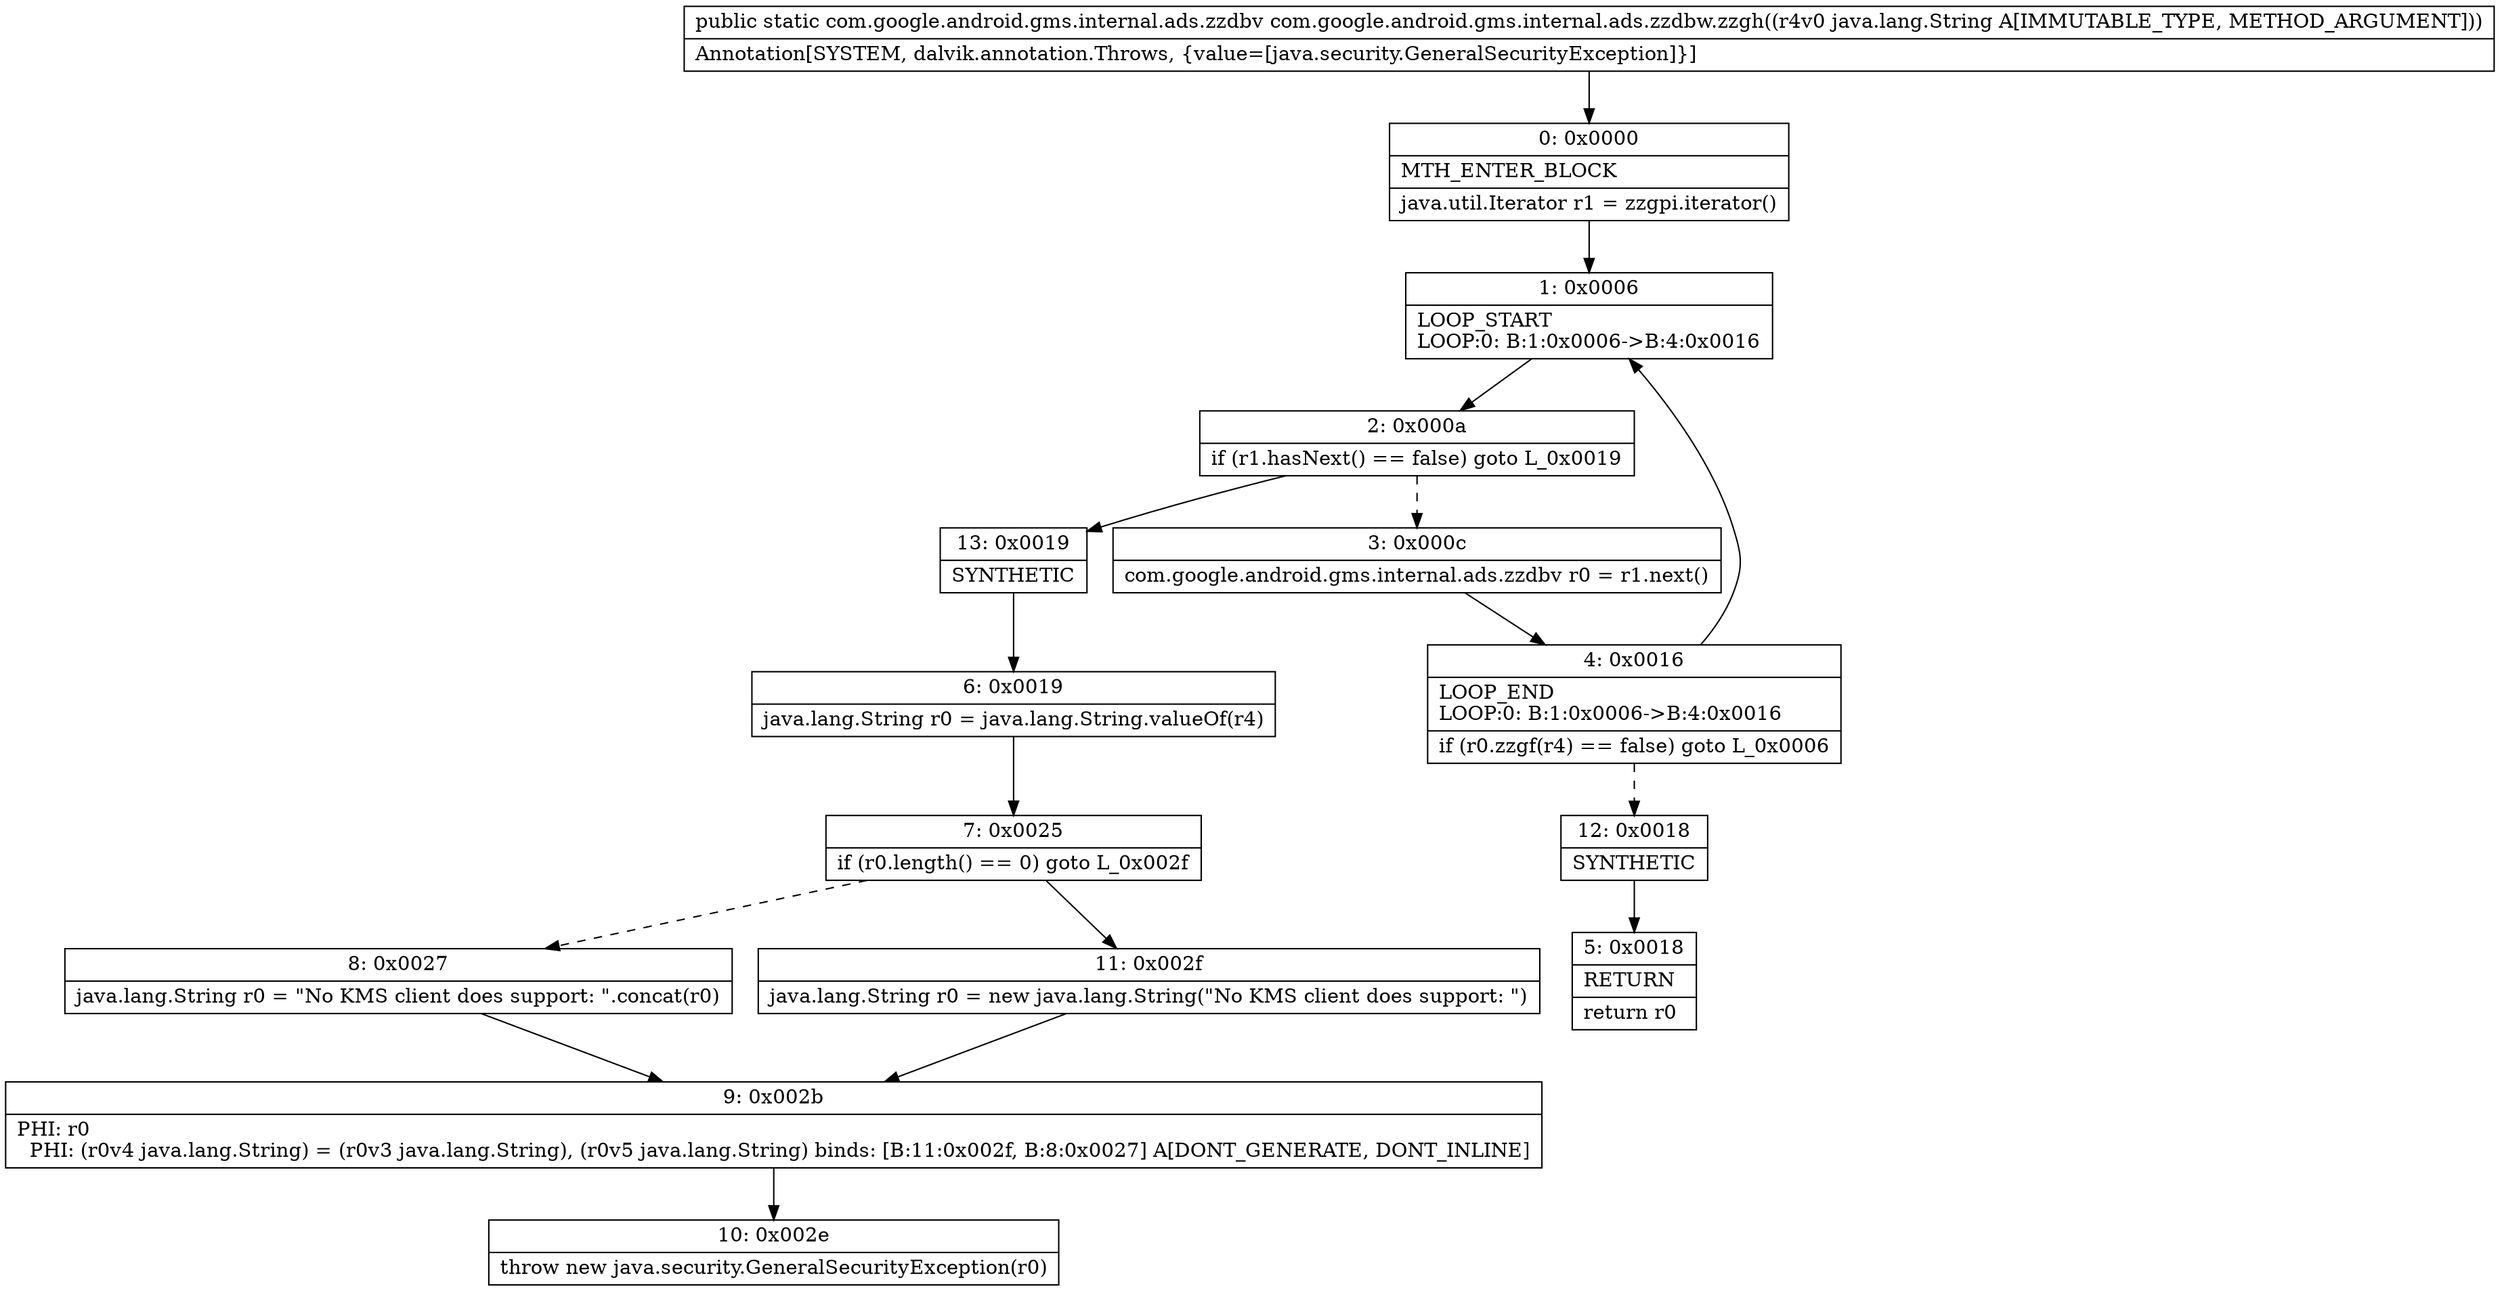 digraph "CFG forcom.google.android.gms.internal.ads.zzdbw.zzgh(Ljava\/lang\/String;)Lcom\/google\/android\/gms\/internal\/ads\/zzdbv;" {
Node_0 [shape=record,label="{0\:\ 0x0000|MTH_ENTER_BLOCK\l|java.util.Iterator r1 = zzgpi.iterator()\l}"];
Node_1 [shape=record,label="{1\:\ 0x0006|LOOP_START\lLOOP:0: B:1:0x0006\-\>B:4:0x0016\l}"];
Node_2 [shape=record,label="{2\:\ 0x000a|if (r1.hasNext() == false) goto L_0x0019\l}"];
Node_3 [shape=record,label="{3\:\ 0x000c|com.google.android.gms.internal.ads.zzdbv r0 = r1.next()\l}"];
Node_4 [shape=record,label="{4\:\ 0x0016|LOOP_END\lLOOP:0: B:1:0x0006\-\>B:4:0x0016\l|if (r0.zzgf(r4) == false) goto L_0x0006\l}"];
Node_5 [shape=record,label="{5\:\ 0x0018|RETURN\l|return r0\l}"];
Node_6 [shape=record,label="{6\:\ 0x0019|java.lang.String r0 = java.lang.String.valueOf(r4)\l}"];
Node_7 [shape=record,label="{7\:\ 0x0025|if (r0.length() == 0) goto L_0x002f\l}"];
Node_8 [shape=record,label="{8\:\ 0x0027|java.lang.String r0 = \"No KMS client does support: \".concat(r0)\l}"];
Node_9 [shape=record,label="{9\:\ 0x002b|PHI: r0 \l  PHI: (r0v4 java.lang.String) = (r0v3 java.lang.String), (r0v5 java.lang.String) binds: [B:11:0x002f, B:8:0x0027] A[DONT_GENERATE, DONT_INLINE]\l}"];
Node_10 [shape=record,label="{10\:\ 0x002e|throw new java.security.GeneralSecurityException(r0)\l}"];
Node_11 [shape=record,label="{11\:\ 0x002f|java.lang.String r0 = new java.lang.String(\"No KMS client does support: \")\l}"];
Node_12 [shape=record,label="{12\:\ 0x0018|SYNTHETIC\l}"];
Node_13 [shape=record,label="{13\:\ 0x0019|SYNTHETIC\l}"];
MethodNode[shape=record,label="{public static com.google.android.gms.internal.ads.zzdbv com.google.android.gms.internal.ads.zzdbw.zzgh((r4v0 java.lang.String A[IMMUTABLE_TYPE, METHOD_ARGUMENT]))  | Annotation[SYSTEM, dalvik.annotation.Throws, \{value=[java.security.GeneralSecurityException]\}]\l}"];
MethodNode -> Node_0;
Node_0 -> Node_1;
Node_1 -> Node_2;
Node_2 -> Node_3[style=dashed];
Node_2 -> Node_13;
Node_3 -> Node_4;
Node_4 -> Node_1;
Node_4 -> Node_12[style=dashed];
Node_6 -> Node_7;
Node_7 -> Node_8[style=dashed];
Node_7 -> Node_11;
Node_8 -> Node_9;
Node_9 -> Node_10;
Node_11 -> Node_9;
Node_12 -> Node_5;
Node_13 -> Node_6;
}

